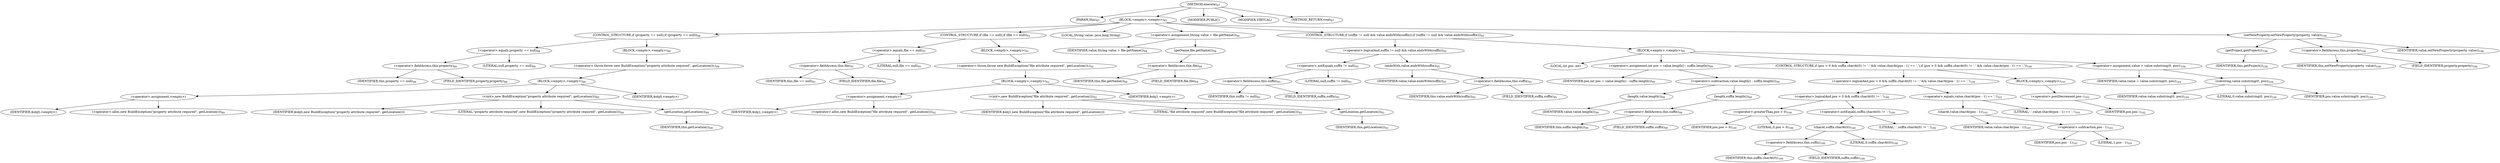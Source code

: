 digraph "execute" {  
"56" [label = <(METHOD,execute)<SUB>87</SUB>> ]
"10" [label = <(PARAM,this)<SUB>87</SUB>> ]
"57" [label = <(BLOCK,&lt;empty&gt;,&lt;empty&gt;)<SUB>87</SUB>> ]
"58" [label = <(CONTROL_STRUCTURE,if (property == null),if (property == null))<SUB>88</SUB>> ]
"59" [label = <(&lt;operator&gt;.equals,property == null)<SUB>88</SUB>> ]
"60" [label = <(&lt;operator&gt;.fieldAccess,this.property)<SUB>88</SUB>> ]
"61" [label = <(IDENTIFIER,this,property == null)<SUB>88</SUB>> ]
"62" [label = <(FIELD_IDENTIFIER,property,property)<SUB>88</SUB>> ]
"63" [label = <(LITERAL,null,property == null)<SUB>88</SUB>> ]
"64" [label = <(BLOCK,&lt;empty&gt;,&lt;empty&gt;)<SUB>88</SUB>> ]
"65" [label = <(&lt;operator&gt;.throw,throw new BuildException(&quot;property attribute required&quot;, getLocation());)<SUB>89</SUB>> ]
"66" [label = <(BLOCK,&lt;empty&gt;,&lt;empty&gt;)<SUB>89</SUB>> ]
"67" [label = <(&lt;operator&gt;.assignment,&lt;empty&gt;)> ]
"68" [label = <(IDENTIFIER,$obj0,&lt;empty&gt;)> ]
"69" [label = <(&lt;operator&gt;.alloc,new BuildException(&quot;property attribute required&quot;, getLocation()))<SUB>89</SUB>> ]
"70" [label = <(&lt;init&gt;,new BuildException(&quot;property attribute required&quot;, getLocation()))<SUB>89</SUB>> ]
"71" [label = <(IDENTIFIER,$obj0,new BuildException(&quot;property attribute required&quot;, getLocation()))> ]
"72" [label = <(LITERAL,&quot;property attribute required&quot;,new BuildException(&quot;property attribute required&quot;, getLocation()))<SUB>89</SUB>> ]
"73" [label = <(getLocation,getLocation())<SUB>89</SUB>> ]
"9" [label = <(IDENTIFIER,this,getLocation())<SUB>89</SUB>> ]
"74" [label = <(IDENTIFIER,$obj0,&lt;empty&gt;)> ]
"75" [label = <(CONTROL_STRUCTURE,if (file == null),if (file == null))<SUB>91</SUB>> ]
"76" [label = <(&lt;operator&gt;.equals,file == null)<SUB>91</SUB>> ]
"77" [label = <(&lt;operator&gt;.fieldAccess,this.file)<SUB>91</SUB>> ]
"78" [label = <(IDENTIFIER,this,file == null)<SUB>91</SUB>> ]
"79" [label = <(FIELD_IDENTIFIER,file,file)<SUB>91</SUB>> ]
"80" [label = <(LITERAL,null,file == null)<SUB>91</SUB>> ]
"81" [label = <(BLOCK,&lt;empty&gt;,&lt;empty&gt;)<SUB>91</SUB>> ]
"82" [label = <(&lt;operator&gt;.throw,throw new BuildException(&quot;file attribute required&quot;, getLocation());)<SUB>92</SUB>> ]
"83" [label = <(BLOCK,&lt;empty&gt;,&lt;empty&gt;)<SUB>92</SUB>> ]
"84" [label = <(&lt;operator&gt;.assignment,&lt;empty&gt;)> ]
"85" [label = <(IDENTIFIER,$obj1,&lt;empty&gt;)> ]
"86" [label = <(&lt;operator&gt;.alloc,new BuildException(&quot;file attribute required&quot;, getLocation()))<SUB>92</SUB>> ]
"87" [label = <(&lt;init&gt;,new BuildException(&quot;file attribute required&quot;, getLocation()))<SUB>92</SUB>> ]
"88" [label = <(IDENTIFIER,$obj1,new BuildException(&quot;file attribute required&quot;, getLocation()))> ]
"89" [label = <(LITERAL,&quot;file attribute required&quot;,new BuildException(&quot;file attribute required&quot;, getLocation()))<SUB>92</SUB>> ]
"90" [label = <(getLocation,getLocation())<SUB>92</SUB>> ]
"11" [label = <(IDENTIFIER,this,getLocation())<SUB>92</SUB>> ]
"91" [label = <(IDENTIFIER,$obj1,&lt;empty&gt;)> ]
"92" [label = <(LOCAL,String value: java.lang.String)> ]
"93" [label = <(&lt;operator&gt;.assignment,String value = file.getName())<SUB>94</SUB>> ]
"94" [label = <(IDENTIFIER,value,String value = file.getName())<SUB>94</SUB>> ]
"95" [label = <(getName,file.getName())<SUB>94</SUB>> ]
"96" [label = <(&lt;operator&gt;.fieldAccess,this.file)<SUB>94</SUB>> ]
"97" [label = <(IDENTIFIER,this,file.getName())<SUB>94</SUB>> ]
"98" [label = <(FIELD_IDENTIFIER,file,file)<SUB>94</SUB>> ]
"99" [label = <(CONTROL_STRUCTURE,if (suffix != null &amp;&amp; value.endsWith(suffix)),if (suffix != null &amp;&amp; value.endsWith(suffix)))<SUB>95</SUB>> ]
"100" [label = <(&lt;operator&gt;.logicalAnd,suffix != null &amp;&amp; value.endsWith(suffix))<SUB>95</SUB>> ]
"101" [label = <(&lt;operator&gt;.notEquals,suffix != null)<SUB>95</SUB>> ]
"102" [label = <(&lt;operator&gt;.fieldAccess,this.suffix)<SUB>95</SUB>> ]
"103" [label = <(IDENTIFIER,this,suffix != null)<SUB>95</SUB>> ]
"104" [label = <(FIELD_IDENTIFIER,suffix,suffix)<SUB>95</SUB>> ]
"105" [label = <(LITERAL,null,suffix != null)<SUB>95</SUB>> ]
"106" [label = <(endsWith,value.endsWith(suffix))<SUB>95</SUB>> ]
"107" [label = <(IDENTIFIER,value,value.endsWith(suffix))<SUB>95</SUB>> ]
"108" [label = <(&lt;operator&gt;.fieldAccess,this.suffix)<SUB>95</SUB>> ]
"109" [label = <(IDENTIFIER,this,value.endsWith(suffix))<SUB>95</SUB>> ]
"110" [label = <(FIELD_IDENTIFIER,suffix,suffix)<SUB>95</SUB>> ]
"111" [label = <(BLOCK,&lt;empty&gt;,&lt;empty&gt;)<SUB>95</SUB>> ]
"112" [label = <(LOCAL,int pos: int)> ]
"113" [label = <(&lt;operator&gt;.assignment,int pos = value.length() - suffix.length())<SUB>99</SUB>> ]
"114" [label = <(IDENTIFIER,pos,int pos = value.length() - suffix.length())<SUB>99</SUB>> ]
"115" [label = <(&lt;operator&gt;.subtraction,value.length() - suffix.length())<SUB>99</SUB>> ]
"116" [label = <(length,value.length())<SUB>99</SUB>> ]
"117" [label = <(IDENTIFIER,value,value.length())<SUB>99</SUB>> ]
"118" [label = <(length,suffix.length())<SUB>99</SUB>> ]
"119" [label = <(&lt;operator&gt;.fieldAccess,this.suffix)<SUB>99</SUB>> ]
"120" [label = <(IDENTIFIER,this,suffix.length())<SUB>99</SUB>> ]
"121" [label = <(FIELD_IDENTIFIER,suffix,suffix)<SUB>99</SUB>> ]
"122" [label = <(CONTROL_STRUCTURE,if (pos &gt; 0 &amp;&amp; suffix.charAt(0) != '.' &amp;&amp; value.charAt(pos - 1) == '.'),if (pos &gt; 0 &amp;&amp; suffix.charAt(0) != '.' &amp;&amp; value.charAt(pos - 1) == '.'))<SUB>100</SUB>> ]
"123" [label = <(&lt;operator&gt;.logicalAnd,pos &gt; 0 &amp;&amp; suffix.charAt(0) != '.' &amp;&amp; value.charAt(pos - 1) == '.')<SUB>100</SUB>> ]
"124" [label = <(&lt;operator&gt;.logicalAnd,pos &gt; 0 &amp;&amp; suffix.charAt(0) != '.')<SUB>100</SUB>> ]
"125" [label = <(&lt;operator&gt;.greaterThan,pos &gt; 0)<SUB>100</SUB>> ]
"126" [label = <(IDENTIFIER,pos,pos &gt; 0)<SUB>100</SUB>> ]
"127" [label = <(LITERAL,0,pos &gt; 0)<SUB>100</SUB>> ]
"128" [label = <(&lt;operator&gt;.notEquals,suffix.charAt(0) != '.')<SUB>100</SUB>> ]
"129" [label = <(charAt,suffix.charAt(0))<SUB>100</SUB>> ]
"130" [label = <(&lt;operator&gt;.fieldAccess,this.suffix)<SUB>100</SUB>> ]
"131" [label = <(IDENTIFIER,this,suffix.charAt(0))<SUB>100</SUB>> ]
"132" [label = <(FIELD_IDENTIFIER,suffix,suffix)<SUB>100</SUB>> ]
"133" [label = <(LITERAL,0,suffix.charAt(0))<SUB>100</SUB>> ]
"134" [label = <(LITERAL,'.',suffix.charAt(0) != '.')<SUB>100</SUB>> ]
"135" [label = <(&lt;operator&gt;.equals,value.charAt(pos - 1) == '.')<SUB>101</SUB>> ]
"136" [label = <(charAt,value.charAt(pos - 1))<SUB>101</SUB>> ]
"137" [label = <(IDENTIFIER,value,value.charAt(pos - 1))<SUB>101</SUB>> ]
"138" [label = <(&lt;operator&gt;.subtraction,pos - 1)<SUB>101</SUB>> ]
"139" [label = <(IDENTIFIER,pos,pos - 1)<SUB>101</SUB>> ]
"140" [label = <(LITERAL,1,pos - 1)<SUB>101</SUB>> ]
"141" [label = <(LITERAL,'.',value.charAt(pos - 1) == '.')<SUB>101</SUB>> ]
"142" [label = <(BLOCK,&lt;empty&gt;,&lt;empty&gt;)<SUB>101</SUB>> ]
"143" [label = <(&lt;operator&gt;.postDecrement,pos--)<SUB>102</SUB>> ]
"144" [label = <(IDENTIFIER,pos,pos--)<SUB>102</SUB>> ]
"145" [label = <(&lt;operator&gt;.assignment,value = value.substring(0, pos))<SUB>104</SUB>> ]
"146" [label = <(IDENTIFIER,value,value = value.substring(0, pos))<SUB>104</SUB>> ]
"147" [label = <(substring,value.substring(0, pos))<SUB>104</SUB>> ]
"148" [label = <(IDENTIFIER,value,value.substring(0, pos))<SUB>104</SUB>> ]
"149" [label = <(LITERAL,0,value.substring(0, pos))<SUB>104</SUB>> ]
"150" [label = <(IDENTIFIER,pos,value.substring(0, pos))<SUB>104</SUB>> ]
"151" [label = <(setNewProperty,setNewProperty(property, value))<SUB>106</SUB>> ]
"152" [label = <(getProject,getProject())<SUB>106</SUB>> ]
"12" [label = <(IDENTIFIER,this,getProject())<SUB>106</SUB>> ]
"153" [label = <(&lt;operator&gt;.fieldAccess,this.property)<SUB>106</SUB>> ]
"154" [label = <(IDENTIFIER,this,setNewProperty(property, value))<SUB>106</SUB>> ]
"155" [label = <(FIELD_IDENTIFIER,property,property)<SUB>106</SUB>> ]
"156" [label = <(IDENTIFIER,value,setNewProperty(property, value))<SUB>106</SUB>> ]
"157" [label = <(MODIFIER,PUBLIC)> ]
"158" [label = <(MODIFIER,VIRTUAL)> ]
"159" [label = <(METHOD_RETURN,void)<SUB>87</SUB>> ]
  "56" -> "10" 
  "56" -> "57" 
  "56" -> "157" 
  "56" -> "158" 
  "56" -> "159" 
  "57" -> "58" 
  "57" -> "75" 
  "57" -> "92" 
  "57" -> "93" 
  "57" -> "99" 
  "57" -> "151" 
  "58" -> "59" 
  "58" -> "64" 
  "59" -> "60" 
  "59" -> "63" 
  "60" -> "61" 
  "60" -> "62" 
  "64" -> "65" 
  "65" -> "66" 
  "66" -> "67" 
  "66" -> "70" 
  "66" -> "74" 
  "67" -> "68" 
  "67" -> "69" 
  "70" -> "71" 
  "70" -> "72" 
  "70" -> "73" 
  "73" -> "9" 
  "75" -> "76" 
  "75" -> "81" 
  "76" -> "77" 
  "76" -> "80" 
  "77" -> "78" 
  "77" -> "79" 
  "81" -> "82" 
  "82" -> "83" 
  "83" -> "84" 
  "83" -> "87" 
  "83" -> "91" 
  "84" -> "85" 
  "84" -> "86" 
  "87" -> "88" 
  "87" -> "89" 
  "87" -> "90" 
  "90" -> "11" 
  "93" -> "94" 
  "93" -> "95" 
  "95" -> "96" 
  "96" -> "97" 
  "96" -> "98" 
  "99" -> "100" 
  "99" -> "111" 
  "100" -> "101" 
  "100" -> "106" 
  "101" -> "102" 
  "101" -> "105" 
  "102" -> "103" 
  "102" -> "104" 
  "106" -> "107" 
  "106" -> "108" 
  "108" -> "109" 
  "108" -> "110" 
  "111" -> "112" 
  "111" -> "113" 
  "111" -> "122" 
  "111" -> "145" 
  "113" -> "114" 
  "113" -> "115" 
  "115" -> "116" 
  "115" -> "118" 
  "116" -> "117" 
  "118" -> "119" 
  "119" -> "120" 
  "119" -> "121" 
  "122" -> "123" 
  "122" -> "142" 
  "123" -> "124" 
  "123" -> "135" 
  "124" -> "125" 
  "124" -> "128" 
  "125" -> "126" 
  "125" -> "127" 
  "128" -> "129" 
  "128" -> "134" 
  "129" -> "130" 
  "129" -> "133" 
  "130" -> "131" 
  "130" -> "132" 
  "135" -> "136" 
  "135" -> "141" 
  "136" -> "137" 
  "136" -> "138" 
  "138" -> "139" 
  "138" -> "140" 
  "142" -> "143" 
  "143" -> "144" 
  "145" -> "146" 
  "145" -> "147" 
  "147" -> "148" 
  "147" -> "149" 
  "147" -> "150" 
  "151" -> "152" 
  "151" -> "153" 
  "151" -> "156" 
  "152" -> "12" 
  "153" -> "154" 
  "153" -> "155" 
}
